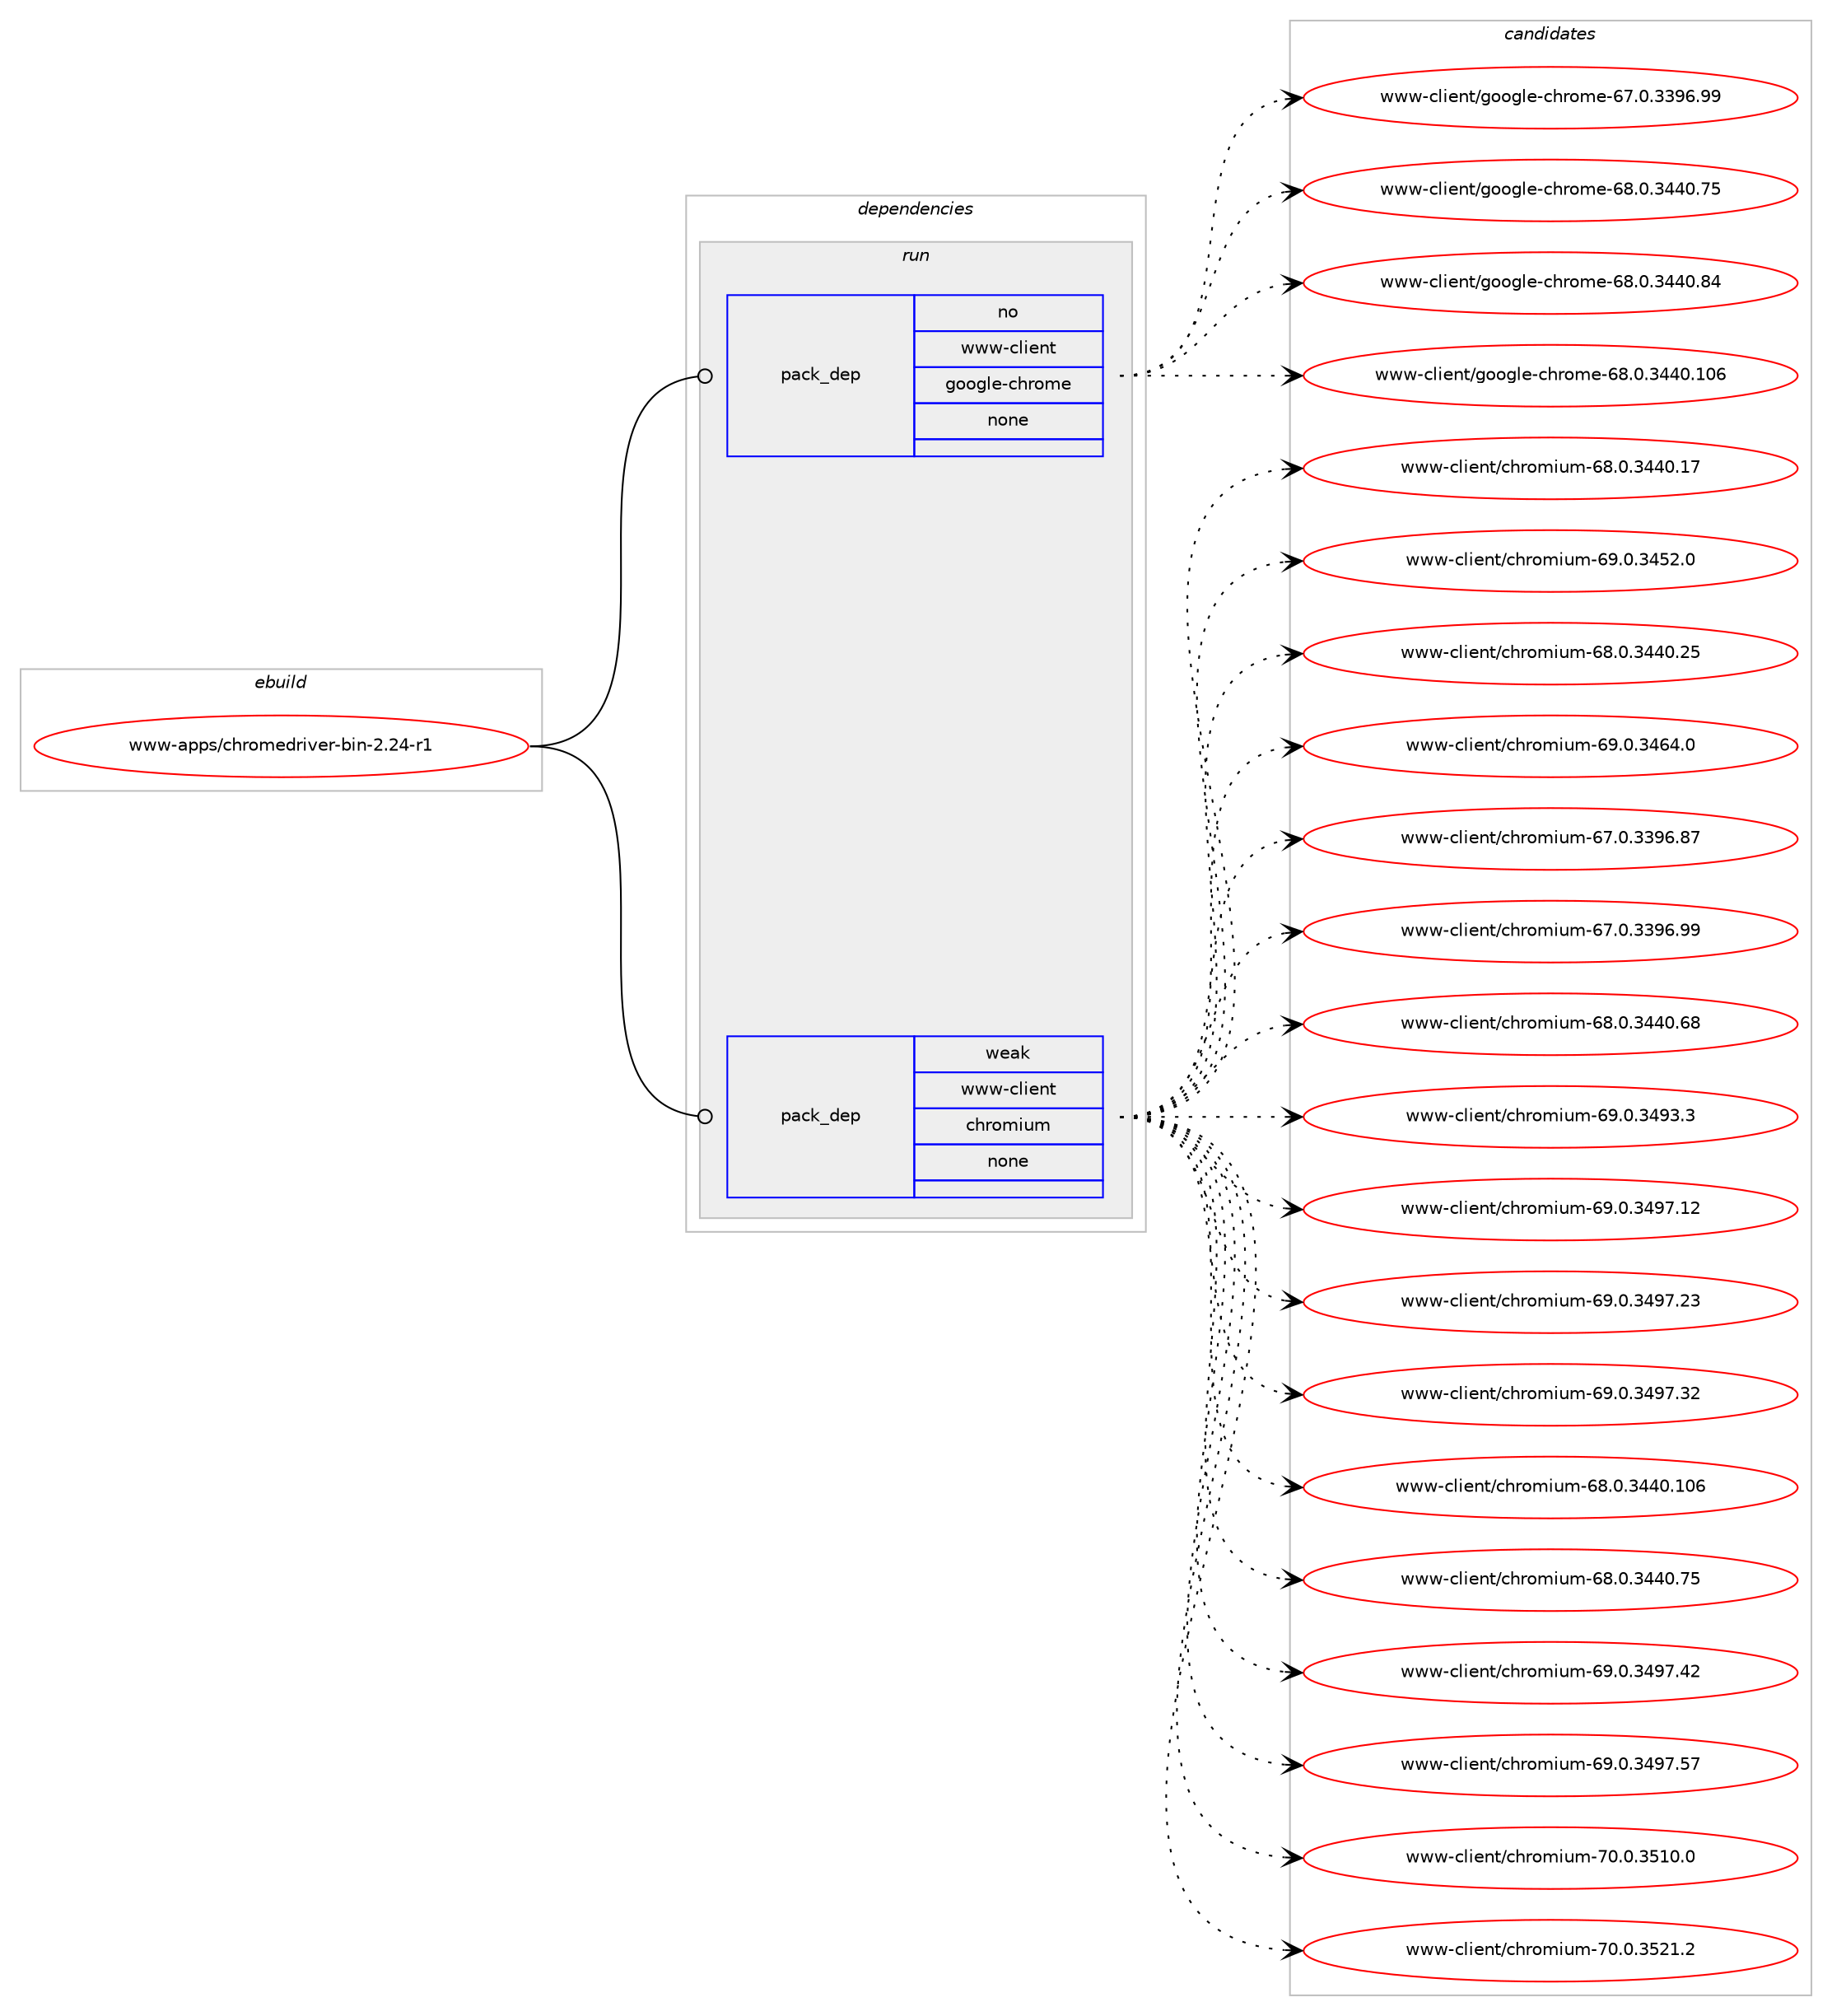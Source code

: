 digraph prolog {

# *************
# Graph options
# *************

newrank=true;
concentrate=true;
compound=true;
graph [rankdir=LR,fontname=Helvetica,fontsize=10,ranksep=1.5];#, ranksep=2.5, nodesep=0.2];
edge  [arrowhead=vee];
node  [fontname=Helvetica,fontsize=10];

# **********
# The ebuild
# **********

subgraph cluster_leftcol {
color=gray;
rank=same;
label=<<i>ebuild</i>>;
id [label="www-apps/chromedriver-bin-2.24-r1", color=red, width=4, href="../www-apps/chromedriver-bin-2.24-r1.svg"];
}

# ****************
# The dependencies
# ****************

subgraph cluster_midcol {
color=gray;
label=<<i>dependencies</i>>;
subgraph cluster_compile {
fillcolor="#eeeeee";
style=filled;
label=<<i>compile</i>>;
}
subgraph cluster_compileandrun {
fillcolor="#eeeeee";
style=filled;
label=<<i>compile and run</i>>;
}
subgraph cluster_run {
fillcolor="#eeeeee";
style=filled;
label=<<i>run</i>>;
subgraph pack992 {
dependency1205 [label=<<TABLE BORDER="0" CELLBORDER="1" CELLSPACING="0" CELLPADDING="4" WIDTH="220"><TR><TD ROWSPAN="6" CELLPADDING="30">pack_dep</TD></TR><TR><TD WIDTH="110">no</TD></TR><TR><TD>www-client</TD></TR><TR><TD>google-chrome</TD></TR><TR><TD>none</TD></TR><TR><TD></TD></TR></TABLE>>, shape=none, color=blue];
}
id:e -> dependency1205:w [weight=20,style="solid",arrowhead="odot"];
subgraph pack993 {
dependency1206 [label=<<TABLE BORDER="0" CELLBORDER="1" CELLSPACING="0" CELLPADDING="4" WIDTH="220"><TR><TD ROWSPAN="6" CELLPADDING="30">pack_dep</TD></TR><TR><TD WIDTH="110">weak</TD></TR><TR><TD>www-client</TD></TR><TR><TD>chromium</TD></TR><TR><TD>none</TD></TR><TR><TD></TD></TR></TABLE>>, shape=none, color=blue];
}
id:e -> dependency1206:w [weight=20,style="solid",arrowhead="odot"];
}
}

# **************
# The candidates
# **************

subgraph cluster_choices {
rank=same;
color=gray;
label=<<i>candidates</i>>;

subgraph choice992 {
color=black;
nodesep=1;
choice119119119459910810510111011647103111111103108101459910411411110910145545546484651515754465757 [label="www-client/google-chrome-67.0.3396.99", color=red, width=4,href="../www-client/google-chrome-67.0.3396.99.svg"];
choice119119119459910810510111011647103111111103108101459910411411110910145545646484651525248465553 [label="www-client/google-chrome-68.0.3440.75", color=red, width=4,href="../www-client/google-chrome-68.0.3440.75.svg"];
choice119119119459910810510111011647103111111103108101459910411411110910145545646484651525248465652 [label="www-client/google-chrome-68.0.3440.84", color=red, width=4,href="../www-client/google-chrome-68.0.3440.84.svg"];
choice11911911945991081051011101164710311111110310810145991041141111091014554564648465152524846494854 [label="www-client/google-chrome-68.0.3440.106", color=red, width=4,href="../www-client/google-chrome-68.0.3440.106.svg"];
dependency1205:e -> choice119119119459910810510111011647103111111103108101459910411411110910145545546484651515754465757:w [style=dotted,weight="100"];
dependency1205:e -> choice119119119459910810510111011647103111111103108101459910411411110910145545646484651525248465553:w [style=dotted,weight="100"];
dependency1205:e -> choice119119119459910810510111011647103111111103108101459910411411110910145545646484651525248465652:w [style=dotted,weight="100"];
dependency1205:e -> choice11911911945991081051011101164710311111110310810145991041141111091014554564648465152524846494854:w [style=dotted,weight="100"];
}
subgraph choice993 {
color=black;
nodesep=1;
choice1191191194599108105101110116479910411411110910511710945545646484651525248464955 [label="www-client/chromium-68.0.3440.17", color=red, width=4,href="../www-client/chromium-68.0.3440.17.svg"];
choice11911911945991081051011101164799104114111109105117109455457464846515253504648 [label="www-client/chromium-69.0.3452.0", color=red, width=4,href="../www-client/chromium-69.0.3452.0.svg"];
choice1191191194599108105101110116479910411411110910511710945545646484651525248465053 [label="www-client/chromium-68.0.3440.25", color=red, width=4,href="../www-client/chromium-68.0.3440.25.svg"];
choice11911911945991081051011101164799104114111109105117109455457464846515254524648 [label="www-client/chromium-69.0.3464.0", color=red, width=4,href="../www-client/chromium-69.0.3464.0.svg"];
choice1191191194599108105101110116479910411411110910511710945545546484651515754465655 [label="www-client/chromium-67.0.3396.87", color=red, width=4,href="../www-client/chromium-67.0.3396.87.svg"];
choice1191191194599108105101110116479910411411110910511710945545546484651515754465757 [label="www-client/chromium-67.0.3396.99", color=red, width=4,href="../www-client/chromium-67.0.3396.99.svg"];
choice1191191194599108105101110116479910411411110910511710945545646484651525248465456 [label="www-client/chromium-68.0.3440.68", color=red, width=4,href="../www-client/chromium-68.0.3440.68.svg"];
choice11911911945991081051011101164799104114111109105117109455457464846515257514651 [label="www-client/chromium-69.0.3493.3", color=red, width=4,href="../www-client/chromium-69.0.3493.3.svg"];
choice1191191194599108105101110116479910411411110910511710945545746484651525755464950 [label="www-client/chromium-69.0.3497.12", color=red, width=4,href="../www-client/chromium-69.0.3497.12.svg"];
choice1191191194599108105101110116479910411411110910511710945545746484651525755465051 [label="www-client/chromium-69.0.3497.23", color=red, width=4,href="../www-client/chromium-69.0.3497.23.svg"];
choice1191191194599108105101110116479910411411110910511710945545746484651525755465150 [label="www-client/chromium-69.0.3497.32", color=red, width=4,href="../www-client/chromium-69.0.3497.32.svg"];
choice119119119459910810510111011647991041141111091051171094554564648465152524846494854 [label="www-client/chromium-68.0.3440.106", color=red, width=4,href="../www-client/chromium-68.0.3440.106.svg"];
choice1191191194599108105101110116479910411411110910511710945545646484651525248465553 [label="www-client/chromium-68.0.3440.75", color=red, width=4,href="../www-client/chromium-68.0.3440.75.svg"];
choice1191191194599108105101110116479910411411110910511710945545746484651525755465250 [label="www-client/chromium-69.0.3497.42", color=red, width=4,href="../www-client/chromium-69.0.3497.42.svg"];
choice1191191194599108105101110116479910411411110910511710945545746484651525755465355 [label="www-client/chromium-69.0.3497.57", color=red, width=4,href="../www-client/chromium-69.0.3497.57.svg"];
choice11911911945991081051011101164799104114111109105117109455548464846515349484648 [label="www-client/chromium-70.0.3510.0", color=red, width=4,href="../www-client/chromium-70.0.3510.0.svg"];
choice11911911945991081051011101164799104114111109105117109455548464846515350494650 [label="www-client/chromium-70.0.3521.2", color=red, width=4,href="../www-client/chromium-70.0.3521.2.svg"];
dependency1206:e -> choice1191191194599108105101110116479910411411110910511710945545646484651525248464955:w [style=dotted,weight="100"];
dependency1206:e -> choice11911911945991081051011101164799104114111109105117109455457464846515253504648:w [style=dotted,weight="100"];
dependency1206:e -> choice1191191194599108105101110116479910411411110910511710945545646484651525248465053:w [style=dotted,weight="100"];
dependency1206:e -> choice11911911945991081051011101164799104114111109105117109455457464846515254524648:w [style=dotted,weight="100"];
dependency1206:e -> choice1191191194599108105101110116479910411411110910511710945545546484651515754465655:w [style=dotted,weight="100"];
dependency1206:e -> choice1191191194599108105101110116479910411411110910511710945545546484651515754465757:w [style=dotted,weight="100"];
dependency1206:e -> choice1191191194599108105101110116479910411411110910511710945545646484651525248465456:w [style=dotted,weight="100"];
dependency1206:e -> choice11911911945991081051011101164799104114111109105117109455457464846515257514651:w [style=dotted,weight="100"];
dependency1206:e -> choice1191191194599108105101110116479910411411110910511710945545746484651525755464950:w [style=dotted,weight="100"];
dependency1206:e -> choice1191191194599108105101110116479910411411110910511710945545746484651525755465051:w [style=dotted,weight="100"];
dependency1206:e -> choice1191191194599108105101110116479910411411110910511710945545746484651525755465150:w [style=dotted,weight="100"];
dependency1206:e -> choice119119119459910810510111011647991041141111091051171094554564648465152524846494854:w [style=dotted,weight="100"];
dependency1206:e -> choice1191191194599108105101110116479910411411110910511710945545646484651525248465553:w [style=dotted,weight="100"];
dependency1206:e -> choice1191191194599108105101110116479910411411110910511710945545746484651525755465250:w [style=dotted,weight="100"];
dependency1206:e -> choice1191191194599108105101110116479910411411110910511710945545746484651525755465355:w [style=dotted,weight="100"];
dependency1206:e -> choice11911911945991081051011101164799104114111109105117109455548464846515349484648:w [style=dotted,weight="100"];
dependency1206:e -> choice11911911945991081051011101164799104114111109105117109455548464846515350494650:w [style=dotted,weight="100"];
}
}

}
